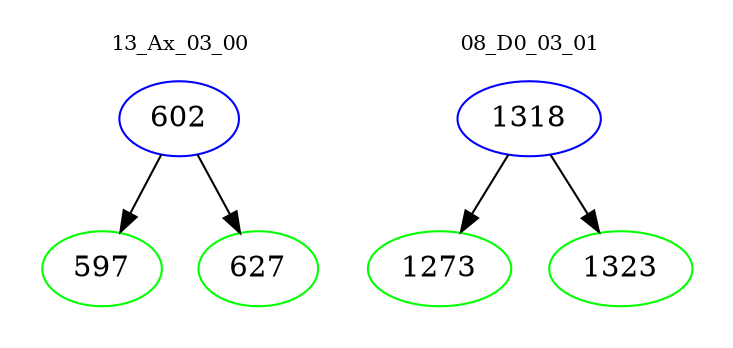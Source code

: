 digraph{
subgraph cluster_0 {
color = white
label = "13_Ax_03_00";
fontsize=10;
T0_602 [label="602", color="blue"]
T0_602 -> T0_597 [color="black"]
T0_597 [label="597", color="green"]
T0_602 -> T0_627 [color="black"]
T0_627 [label="627", color="green"]
}
subgraph cluster_1 {
color = white
label = "08_D0_03_01";
fontsize=10;
T1_1318 [label="1318", color="blue"]
T1_1318 -> T1_1273 [color="black"]
T1_1273 [label="1273", color="green"]
T1_1318 -> T1_1323 [color="black"]
T1_1323 [label="1323", color="green"]
}
}
